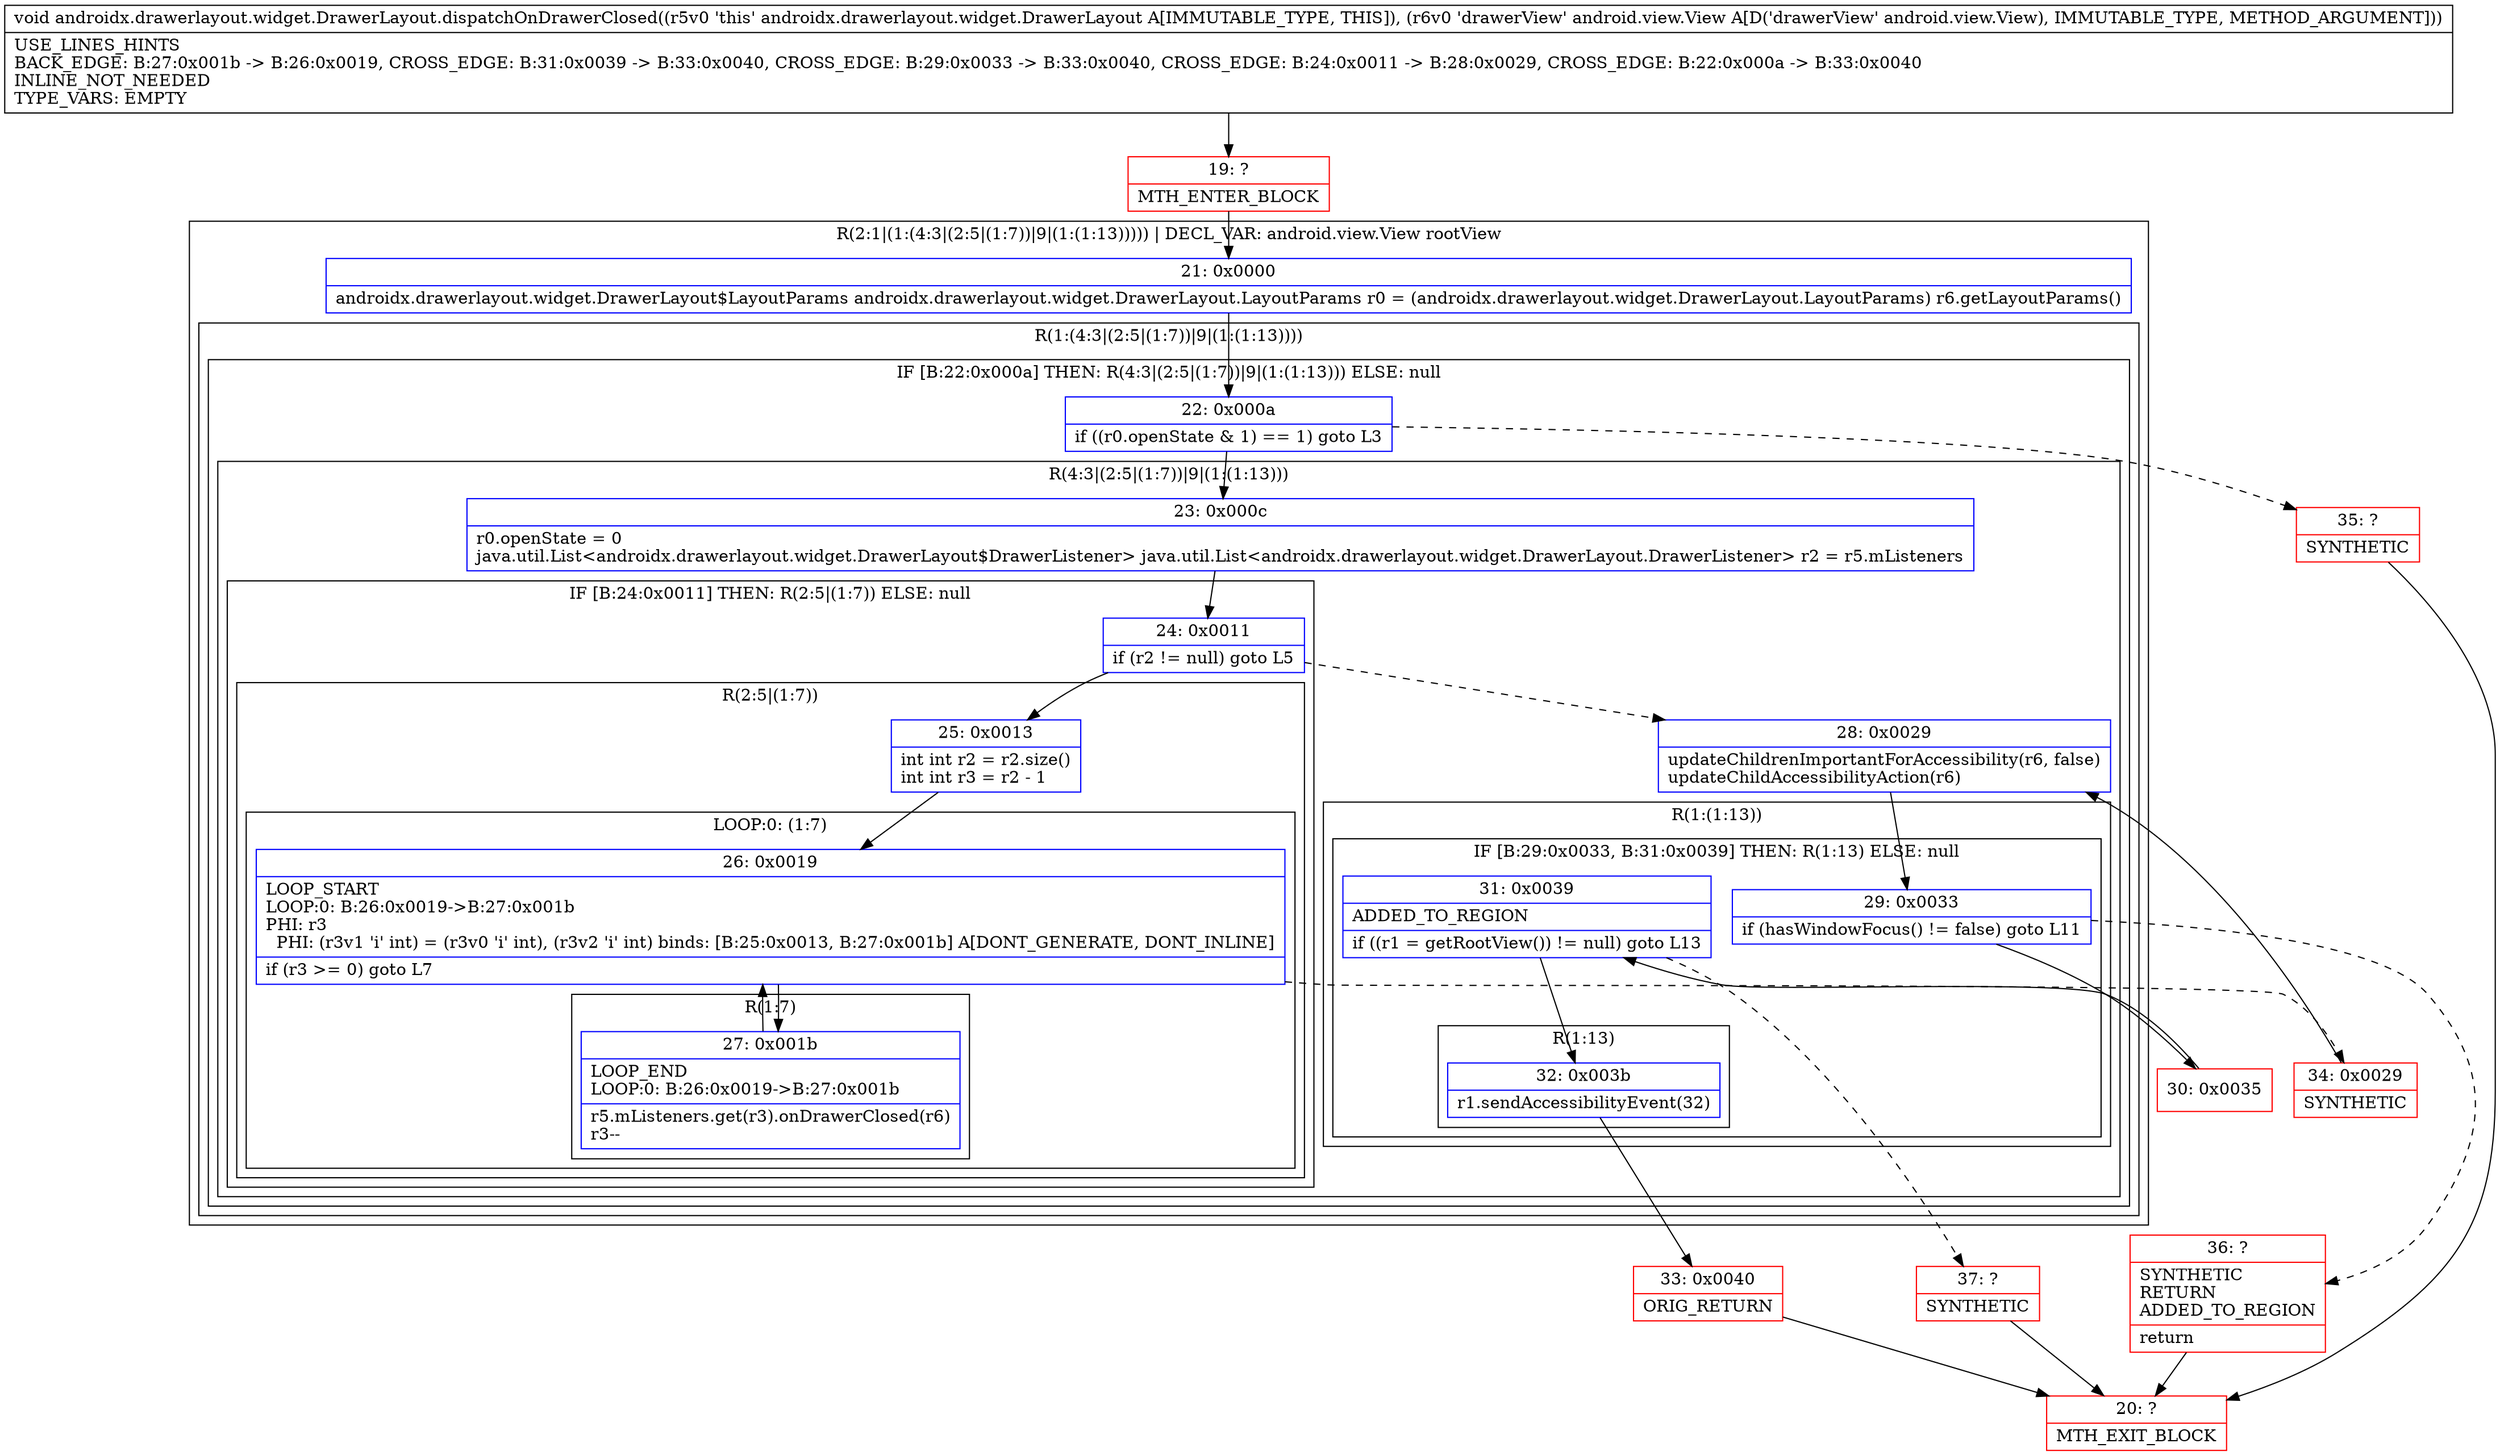 digraph "CFG forandroidx.drawerlayout.widget.DrawerLayout.dispatchOnDrawerClosed(Landroid\/view\/View;)V" {
subgraph cluster_Region_1007913567 {
label = "R(2:1|(1:(4:3|(2:5|(1:7))|9|(1:(1:13))))) | DECL_VAR: android.view.View rootView\l";
node [shape=record,color=blue];
Node_21 [shape=record,label="{21\:\ 0x0000|androidx.drawerlayout.widget.DrawerLayout$LayoutParams androidx.drawerlayout.widget.DrawerLayout.LayoutParams r0 = (androidx.drawerlayout.widget.DrawerLayout.LayoutParams) r6.getLayoutParams()\l}"];
subgraph cluster_Region_1532041175 {
label = "R(1:(4:3|(2:5|(1:7))|9|(1:(1:13))))";
node [shape=record,color=blue];
subgraph cluster_IfRegion_1262958416 {
label = "IF [B:22:0x000a] THEN: R(4:3|(2:5|(1:7))|9|(1:(1:13))) ELSE: null";
node [shape=record,color=blue];
Node_22 [shape=record,label="{22\:\ 0x000a|if ((r0.openState & 1) == 1) goto L3\l}"];
subgraph cluster_Region_1910708392 {
label = "R(4:3|(2:5|(1:7))|9|(1:(1:13)))";
node [shape=record,color=blue];
Node_23 [shape=record,label="{23\:\ 0x000c|r0.openState = 0\ljava.util.List\<androidx.drawerlayout.widget.DrawerLayout$DrawerListener\> java.util.List\<androidx.drawerlayout.widget.DrawerLayout.DrawerListener\> r2 = r5.mListeners\l}"];
subgraph cluster_IfRegion_1777044426 {
label = "IF [B:24:0x0011] THEN: R(2:5|(1:7)) ELSE: null";
node [shape=record,color=blue];
Node_24 [shape=record,label="{24\:\ 0x0011|if (r2 != null) goto L5\l}"];
subgraph cluster_Region_1233827290 {
label = "R(2:5|(1:7))";
node [shape=record,color=blue];
Node_25 [shape=record,label="{25\:\ 0x0013|int int r2 = r2.size()\lint int r3 = r2 \- 1\l}"];
subgraph cluster_LoopRegion_990246412 {
label = "LOOP:0: (1:7)";
node [shape=record,color=blue];
Node_26 [shape=record,label="{26\:\ 0x0019|LOOP_START\lLOOP:0: B:26:0x0019\-\>B:27:0x001b\lPHI: r3 \l  PHI: (r3v1 'i' int) = (r3v0 'i' int), (r3v2 'i' int) binds: [B:25:0x0013, B:27:0x001b] A[DONT_GENERATE, DONT_INLINE]\l|if (r3 \>= 0) goto L7\l}"];
subgraph cluster_Region_1380618140 {
label = "R(1:7)";
node [shape=record,color=blue];
Node_27 [shape=record,label="{27\:\ 0x001b|LOOP_END\lLOOP:0: B:26:0x0019\-\>B:27:0x001b\l|r5.mListeners.get(r3).onDrawerClosed(r6)\lr3\-\-\l}"];
}
}
}
}
Node_28 [shape=record,label="{28\:\ 0x0029|updateChildrenImportantForAccessibility(r6, false)\lupdateChildAccessibilityAction(r6)\l}"];
subgraph cluster_Region_816444676 {
label = "R(1:(1:13))";
node [shape=record,color=blue];
subgraph cluster_IfRegion_1738469193 {
label = "IF [B:29:0x0033, B:31:0x0039] THEN: R(1:13) ELSE: null";
node [shape=record,color=blue];
Node_29 [shape=record,label="{29\:\ 0x0033|if (hasWindowFocus() != false) goto L11\l}"];
Node_31 [shape=record,label="{31\:\ 0x0039|ADDED_TO_REGION\l|if ((r1 = getRootView()) != null) goto L13\l}"];
subgraph cluster_Region_1685409234 {
label = "R(1:13)";
node [shape=record,color=blue];
Node_32 [shape=record,label="{32\:\ 0x003b|r1.sendAccessibilityEvent(32)\l}"];
}
}
}
}
}
}
}
Node_19 [shape=record,color=red,label="{19\:\ ?|MTH_ENTER_BLOCK\l}"];
Node_34 [shape=record,color=red,label="{34\:\ 0x0029|SYNTHETIC\l}"];
Node_30 [shape=record,color=red,label="{30\:\ 0x0035}"];
Node_33 [shape=record,color=red,label="{33\:\ 0x0040|ORIG_RETURN\l}"];
Node_20 [shape=record,color=red,label="{20\:\ ?|MTH_EXIT_BLOCK\l}"];
Node_37 [shape=record,color=red,label="{37\:\ ?|SYNTHETIC\l}"];
Node_36 [shape=record,color=red,label="{36\:\ ?|SYNTHETIC\lRETURN\lADDED_TO_REGION\l|return\l}"];
Node_35 [shape=record,color=red,label="{35\:\ ?|SYNTHETIC\l}"];
MethodNode[shape=record,label="{void androidx.drawerlayout.widget.DrawerLayout.dispatchOnDrawerClosed((r5v0 'this' androidx.drawerlayout.widget.DrawerLayout A[IMMUTABLE_TYPE, THIS]), (r6v0 'drawerView' android.view.View A[D('drawerView' android.view.View), IMMUTABLE_TYPE, METHOD_ARGUMENT]))  | USE_LINES_HINTS\lBACK_EDGE: B:27:0x001b \-\> B:26:0x0019, CROSS_EDGE: B:31:0x0039 \-\> B:33:0x0040, CROSS_EDGE: B:29:0x0033 \-\> B:33:0x0040, CROSS_EDGE: B:24:0x0011 \-\> B:28:0x0029, CROSS_EDGE: B:22:0x000a \-\> B:33:0x0040\lINLINE_NOT_NEEDED\lTYPE_VARS: EMPTY\l}"];
MethodNode -> Node_19;Node_21 -> Node_22;
Node_22 -> Node_23;
Node_22 -> Node_35[style=dashed];
Node_23 -> Node_24;
Node_24 -> Node_25;
Node_24 -> Node_28[style=dashed];
Node_25 -> Node_26;
Node_26 -> Node_27;
Node_26 -> Node_34[style=dashed];
Node_27 -> Node_26;
Node_28 -> Node_29;
Node_29 -> Node_30;
Node_29 -> Node_36[style=dashed];
Node_31 -> Node_32;
Node_31 -> Node_37[style=dashed];
Node_32 -> Node_33;
Node_19 -> Node_21;
Node_34 -> Node_28;
Node_30 -> Node_31;
Node_33 -> Node_20;
Node_37 -> Node_20;
Node_36 -> Node_20;
Node_35 -> Node_20;
}

